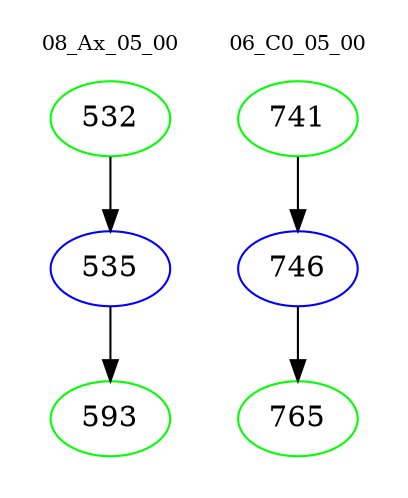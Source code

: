 digraph{
subgraph cluster_0 {
color = white
label = "08_Ax_05_00";
fontsize=10;
T0_532 [label="532", color="green"]
T0_532 -> T0_535 [color="black"]
T0_535 [label="535", color="blue"]
T0_535 -> T0_593 [color="black"]
T0_593 [label="593", color="green"]
}
subgraph cluster_1 {
color = white
label = "06_C0_05_00";
fontsize=10;
T1_741 [label="741", color="green"]
T1_741 -> T1_746 [color="black"]
T1_746 [label="746", color="blue"]
T1_746 -> T1_765 [color="black"]
T1_765 [label="765", color="green"]
}
}
